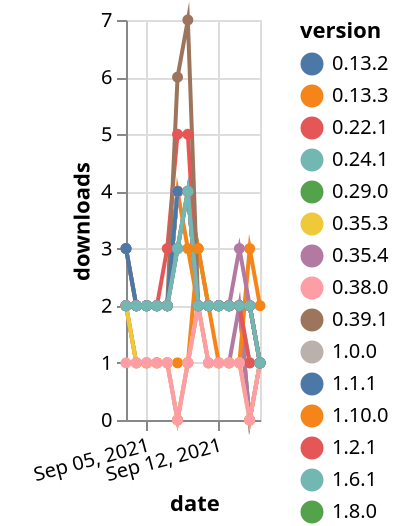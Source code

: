 {"$schema": "https://vega.github.io/schema/vega-lite/v5.json", "description": "A simple bar chart with embedded data.", "data": {"values": [{"date": "2021-09-03", "total": 2625, "delta": 2, "version": "0.35.3"}, {"date": "2021-09-04", "total": 2627, "delta": 2, "version": "0.35.3"}, {"date": "2021-09-05", "total": 2629, "delta": 2, "version": "0.35.3"}, {"date": "2021-09-06", "total": 2631, "delta": 2, "version": "0.35.3"}, {"date": "2021-09-07", "total": 2633, "delta": 2, "version": "0.35.3"}, {"date": "2021-09-08", "total": 2637, "delta": 4, "version": "0.35.3"}, {"date": "2021-09-09", "total": 2641, "delta": 4, "version": "0.35.3"}, {"date": "2021-09-10", "total": 2643, "delta": 2, "version": "0.35.3"}, {"date": "2021-09-11", "total": 2645, "delta": 2, "version": "0.35.3"}, {"date": "2021-09-12", "total": 2647, "delta": 2, "version": "0.35.3"}, {"date": "2021-09-13", "total": 2649, "delta": 2, "version": "0.35.3"}, {"date": "2021-09-14", "total": 2651, "delta": 2, "version": "0.35.3"}, {"date": "2021-09-15", "total": 2653, "delta": 2, "version": "0.35.3"}, {"date": "2021-09-16", "total": 2654, "delta": 1, "version": "0.35.3"}, {"date": "2021-09-03", "total": 3074, "delta": 2, "version": "0.13.3"}, {"date": "2021-09-04", "total": 3076, "delta": 2, "version": "0.13.3"}, {"date": "2021-09-05", "total": 3078, "delta": 2, "version": "0.13.3"}, {"date": "2021-09-06", "total": 3080, "delta": 2, "version": "0.13.3"}, {"date": "2021-09-07", "total": 3082, "delta": 2, "version": "0.13.3"}, {"date": "2021-09-08", "total": 3086, "delta": 4, "version": "0.13.3"}, {"date": "2021-09-09", "total": 3089, "delta": 3, "version": "0.13.3"}, {"date": "2021-09-10", "total": 3091, "delta": 2, "version": "0.13.3"}, {"date": "2021-09-11", "total": 3093, "delta": 2, "version": "0.13.3"}, {"date": "2021-09-12", "total": 3095, "delta": 2, "version": "0.13.3"}, {"date": "2021-09-13", "total": 3097, "delta": 2, "version": "0.13.3"}, {"date": "2021-09-14", "total": 3099, "delta": 2, "version": "0.13.3"}, {"date": "2021-09-15", "total": 3101, "delta": 2, "version": "0.13.3"}, {"date": "2021-09-16", "total": 3102, "delta": 1, "version": "0.13.3"}, {"date": "2021-09-03", "total": 2561, "delta": 2, "version": "0.29.0"}, {"date": "2021-09-04", "total": 2563, "delta": 2, "version": "0.29.0"}, {"date": "2021-09-05", "total": 2565, "delta": 2, "version": "0.29.0"}, {"date": "2021-09-06", "total": 2567, "delta": 2, "version": "0.29.0"}, {"date": "2021-09-07", "total": 2569, "delta": 2, "version": "0.29.0"}, {"date": "2021-09-08", "total": 2573, "delta": 4, "version": "0.29.0"}, {"date": "2021-09-09", "total": 2577, "delta": 4, "version": "0.29.0"}, {"date": "2021-09-10", "total": 2579, "delta": 2, "version": "0.29.0"}, {"date": "2021-09-11", "total": 2581, "delta": 2, "version": "0.29.0"}, {"date": "2021-09-12", "total": 2583, "delta": 2, "version": "0.29.0"}, {"date": "2021-09-13", "total": 2585, "delta": 2, "version": "0.29.0"}, {"date": "2021-09-14", "total": 2587, "delta": 2, "version": "0.29.0"}, {"date": "2021-09-15", "total": 2589, "delta": 2, "version": "0.29.0"}, {"date": "2021-09-16", "total": 2590, "delta": 1, "version": "0.29.0"}, {"date": "2021-09-03", "total": 3025, "delta": 2, "version": "0.13.2"}, {"date": "2021-09-04", "total": 3027, "delta": 2, "version": "0.13.2"}, {"date": "2021-09-05", "total": 3029, "delta": 2, "version": "0.13.2"}, {"date": "2021-09-06", "total": 3031, "delta": 2, "version": "0.13.2"}, {"date": "2021-09-07", "total": 3033, "delta": 2, "version": "0.13.2"}, {"date": "2021-09-08", "total": 3037, "delta": 4, "version": "0.13.2"}, {"date": "2021-09-09", "total": 3041, "delta": 4, "version": "0.13.2"}, {"date": "2021-09-10", "total": 3043, "delta": 2, "version": "0.13.2"}, {"date": "2021-09-11", "total": 3045, "delta": 2, "version": "0.13.2"}, {"date": "2021-09-12", "total": 3047, "delta": 2, "version": "0.13.2"}, {"date": "2021-09-13", "total": 3049, "delta": 2, "version": "0.13.2"}, {"date": "2021-09-14", "total": 3051, "delta": 2, "version": "0.13.2"}, {"date": "2021-09-15", "total": 3053, "delta": 2, "version": "0.13.2"}, {"date": "2021-09-16", "total": 3054, "delta": 1, "version": "0.13.2"}, {"date": "2021-09-03", "total": 2080, "delta": 2, "version": "1.6.1"}, {"date": "2021-09-04", "total": 2082, "delta": 2, "version": "1.6.1"}, {"date": "2021-09-05", "total": 2084, "delta": 2, "version": "1.6.1"}, {"date": "2021-09-06", "total": 2086, "delta": 2, "version": "1.6.1"}, {"date": "2021-09-07", "total": 2088, "delta": 2, "version": "1.6.1"}, {"date": "2021-09-08", "total": 2091, "delta": 3, "version": "1.6.1"}, {"date": "2021-09-09", "total": 2095, "delta": 4, "version": "1.6.1"}, {"date": "2021-09-10", "total": 2097, "delta": 2, "version": "1.6.1"}, {"date": "2021-09-11", "total": 2099, "delta": 2, "version": "1.6.1"}, {"date": "2021-09-12", "total": 2101, "delta": 2, "version": "1.6.1"}, {"date": "2021-09-13", "total": 2103, "delta": 2, "version": "1.6.1"}, {"date": "2021-09-14", "total": 2105, "delta": 2, "version": "1.6.1"}, {"date": "2021-09-15", "total": 2106, "delta": 1, "version": "1.6.1"}, {"date": "2021-09-16", "total": 2107, "delta": 1, "version": "1.6.1"}, {"date": "2021-09-03", "total": 2538, "delta": 3, "version": "1.8.0"}, {"date": "2021-09-04", "total": 2540, "delta": 2, "version": "1.8.0"}, {"date": "2021-09-05", "total": 2542, "delta": 2, "version": "1.8.0"}, {"date": "2021-09-06", "total": 2544, "delta": 2, "version": "1.8.0"}, {"date": "2021-09-07", "total": 2546, "delta": 2, "version": "1.8.0"}, {"date": "2021-09-08", "total": 2549, "delta": 3, "version": "1.8.0"}, {"date": "2021-09-09", "total": 2553, "delta": 4, "version": "1.8.0"}, {"date": "2021-09-10", "total": 2556, "delta": 3, "version": "1.8.0"}, {"date": "2021-09-11", "total": 2558, "delta": 2, "version": "1.8.0"}, {"date": "2021-09-12", "total": 2560, "delta": 2, "version": "1.8.0"}, {"date": "2021-09-13", "total": 2562, "delta": 2, "version": "1.8.0"}, {"date": "2021-09-14", "total": 2564, "delta": 2, "version": "1.8.0"}, {"date": "2021-09-15", "total": 2564, "delta": 0, "version": "1.8.0"}, {"date": "2021-09-16", "total": 2565, "delta": 1, "version": "1.8.0"}, {"date": "2021-09-03", "total": 3059, "delta": 3, "version": "0.22.1"}, {"date": "2021-09-04", "total": 3061, "delta": 2, "version": "0.22.1"}, {"date": "2021-09-05", "total": 3063, "delta": 2, "version": "0.22.1"}, {"date": "2021-09-06", "total": 3065, "delta": 2, "version": "0.22.1"}, {"date": "2021-09-07", "total": 3067, "delta": 2, "version": "0.22.1"}, {"date": "2021-09-08", "total": 3071, "delta": 4, "version": "0.22.1"}, {"date": "2021-09-09", "total": 3075, "delta": 4, "version": "0.22.1"}, {"date": "2021-09-10", "total": 3077, "delta": 2, "version": "0.22.1"}, {"date": "2021-09-11", "total": 3079, "delta": 2, "version": "0.22.1"}, {"date": "2021-09-12", "total": 3081, "delta": 2, "version": "0.22.1"}, {"date": "2021-09-13", "total": 3083, "delta": 2, "version": "0.22.1"}, {"date": "2021-09-14", "total": 3085, "delta": 2, "version": "0.22.1"}, {"date": "2021-09-15", "total": 3087, "delta": 2, "version": "0.22.1"}, {"date": "2021-09-16", "total": 3088, "delta": 1, "version": "0.22.1"}, {"date": "2021-09-03", "total": 201, "delta": 2, "version": "1.9.0"}, {"date": "2021-09-04", "total": 202, "delta": 1, "version": "1.9.0"}, {"date": "2021-09-05", "total": 203, "delta": 1, "version": "1.9.0"}, {"date": "2021-09-06", "total": 204, "delta": 1, "version": "1.9.0"}, {"date": "2021-09-07", "total": 205, "delta": 1, "version": "1.9.0"}, {"date": "2021-09-08", "total": 205, "delta": 0, "version": "1.9.0"}, {"date": "2021-09-09", "total": 206, "delta": 1, "version": "1.9.0"}, {"date": "2021-09-10", "total": 208, "delta": 2, "version": "1.9.0"}, {"date": "2021-09-11", "total": 209, "delta": 1, "version": "1.9.0"}, {"date": "2021-09-12", "total": 210, "delta": 1, "version": "1.9.0"}, {"date": "2021-09-13", "total": 211, "delta": 1, "version": "1.9.0"}, {"date": "2021-09-14", "total": 213, "delta": 2, "version": "1.9.0"}, {"date": "2021-09-15", "total": 213, "delta": 0, "version": "1.9.0"}, {"date": "2021-09-16", "total": 214, "delta": 1, "version": "1.9.0"}, {"date": "2021-09-03", "total": 1391, "delta": 2, "version": "1.10.0"}, {"date": "2021-09-04", "total": 1392, "delta": 1, "version": "1.10.0"}, {"date": "2021-09-05", "total": 1393, "delta": 1, "version": "1.10.0"}, {"date": "2021-09-06", "total": 1394, "delta": 1, "version": "1.10.0"}, {"date": "2021-09-07", "total": 1395, "delta": 1, "version": "1.10.0"}, {"date": "2021-09-08", "total": 1396, "delta": 1, "version": "1.10.0"}, {"date": "2021-09-09", "total": 1397, "delta": 1, "version": "1.10.0"}, {"date": "2021-09-10", "total": 1400, "delta": 3, "version": "1.10.0"}, {"date": "2021-09-11", "total": 1402, "delta": 2, "version": "1.10.0"}, {"date": "2021-09-12", "total": 1403, "delta": 1, "version": "1.10.0"}, {"date": "2021-09-13", "total": 1404, "delta": 1, "version": "1.10.0"}, {"date": "2021-09-14", "total": 1405, "delta": 1, "version": "1.10.0"}, {"date": "2021-09-15", "total": 1408, "delta": 3, "version": "1.10.0"}, {"date": "2021-09-16", "total": 1410, "delta": 2, "version": "1.10.0"}, {"date": "2021-09-03", "total": 2676, "delta": 2, "version": "1.0.0"}, {"date": "2021-09-04", "total": 2678, "delta": 2, "version": "1.0.0"}, {"date": "2021-09-05", "total": 2680, "delta": 2, "version": "1.0.0"}, {"date": "2021-09-06", "total": 2682, "delta": 2, "version": "1.0.0"}, {"date": "2021-09-07", "total": 2684, "delta": 2, "version": "1.0.0"}, {"date": "2021-09-08", "total": 2688, "delta": 4, "version": "1.0.0"}, {"date": "2021-09-09", "total": 2692, "delta": 4, "version": "1.0.0"}, {"date": "2021-09-10", "total": 2694, "delta": 2, "version": "1.0.0"}, {"date": "2021-09-11", "total": 2696, "delta": 2, "version": "1.0.0"}, {"date": "2021-09-12", "total": 2698, "delta": 2, "version": "1.0.0"}, {"date": "2021-09-13", "total": 2700, "delta": 2, "version": "1.0.0"}, {"date": "2021-09-14", "total": 2702, "delta": 2, "version": "1.0.0"}, {"date": "2021-09-15", "total": 2704, "delta": 2, "version": "1.0.0"}, {"date": "2021-09-16", "total": 2705, "delta": 1, "version": "1.0.0"}, {"date": "2021-09-03", "total": 255, "delta": 2, "version": "1.8.1"}, {"date": "2021-09-04", "total": 256, "delta": 1, "version": "1.8.1"}, {"date": "2021-09-05", "total": 257, "delta": 1, "version": "1.8.1"}, {"date": "2021-09-06", "total": 258, "delta": 1, "version": "1.8.1"}, {"date": "2021-09-07", "total": 259, "delta": 1, "version": "1.8.1"}, {"date": "2021-09-08", "total": 259, "delta": 0, "version": "1.8.1"}, {"date": "2021-09-09", "total": 260, "delta": 1, "version": "1.8.1"}, {"date": "2021-09-10", "total": 262, "delta": 2, "version": "1.8.1"}, {"date": "2021-09-11", "total": 263, "delta": 1, "version": "1.8.1"}, {"date": "2021-09-12", "total": 264, "delta": 1, "version": "1.8.1"}, {"date": "2021-09-13", "total": 265, "delta": 1, "version": "1.8.1"}, {"date": "2021-09-14", "total": 266, "delta": 1, "version": "1.8.1"}, {"date": "2021-09-15", "total": 266, "delta": 0, "version": "1.8.1"}, {"date": "2021-09-16", "total": 267, "delta": 1, "version": "1.8.1"}, {"date": "2021-09-03", "total": 2679, "delta": 2, "version": "0.38.0"}, {"date": "2021-09-04", "total": 2681, "delta": 2, "version": "0.38.0"}, {"date": "2021-09-05", "total": 2683, "delta": 2, "version": "0.38.0"}, {"date": "2021-09-06", "total": 2685, "delta": 2, "version": "0.38.0"}, {"date": "2021-09-07", "total": 2687, "delta": 2, "version": "0.38.0"}, {"date": "2021-09-08", "total": 2691, "delta": 4, "version": "0.38.0"}, {"date": "2021-09-09", "total": 2695, "delta": 4, "version": "0.38.0"}, {"date": "2021-09-10", "total": 2697, "delta": 2, "version": "0.38.0"}, {"date": "2021-09-11", "total": 2699, "delta": 2, "version": "0.38.0"}, {"date": "2021-09-12", "total": 2701, "delta": 2, "version": "0.38.0"}, {"date": "2021-09-13", "total": 2703, "delta": 2, "version": "0.38.0"}, {"date": "2021-09-14", "total": 2705, "delta": 2, "version": "0.38.0"}, {"date": "2021-09-15", "total": 2707, "delta": 2, "version": "0.38.0"}, {"date": "2021-09-16", "total": 2708, "delta": 1, "version": "0.38.0"}, {"date": "2021-09-03", "total": 3563, "delta": 2, "version": "1.2.1"}, {"date": "2021-09-04", "total": 3565, "delta": 2, "version": "1.2.1"}, {"date": "2021-09-05", "total": 3567, "delta": 2, "version": "1.2.1"}, {"date": "2021-09-06", "total": 3569, "delta": 2, "version": "1.2.1"}, {"date": "2021-09-07", "total": 3572, "delta": 3, "version": "1.2.1"}, {"date": "2021-09-08", "total": 3577, "delta": 5, "version": "1.2.1"}, {"date": "2021-09-09", "total": 3582, "delta": 5, "version": "1.2.1"}, {"date": "2021-09-10", "total": 3584, "delta": 2, "version": "1.2.1"}, {"date": "2021-09-11", "total": 3586, "delta": 2, "version": "1.2.1"}, {"date": "2021-09-12", "total": 3588, "delta": 2, "version": "1.2.1"}, {"date": "2021-09-13", "total": 3590, "delta": 2, "version": "1.2.1"}, {"date": "2021-09-14", "total": 3592, "delta": 2, "version": "1.2.1"}, {"date": "2021-09-15", "total": 3593, "delta": 1, "version": "1.2.1"}, {"date": "2021-09-16", "total": 3594, "delta": 1, "version": "1.2.1"}, {"date": "2021-09-03", "total": 219, "delta": 1, "version": "1.9.1"}, {"date": "2021-09-04", "total": 220, "delta": 1, "version": "1.9.1"}, {"date": "2021-09-05", "total": 221, "delta": 1, "version": "1.9.1"}, {"date": "2021-09-06", "total": 222, "delta": 1, "version": "1.9.1"}, {"date": "2021-09-07", "total": 223, "delta": 1, "version": "1.9.1"}, {"date": "2021-09-08", "total": 223, "delta": 0, "version": "1.9.1"}, {"date": "2021-09-09", "total": 224, "delta": 1, "version": "1.9.1"}, {"date": "2021-09-10", "total": 226, "delta": 2, "version": "1.9.1"}, {"date": "2021-09-11", "total": 227, "delta": 1, "version": "1.9.1"}, {"date": "2021-09-12", "total": 228, "delta": 1, "version": "1.9.1"}, {"date": "2021-09-13", "total": 229, "delta": 1, "version": "1.9.1"}, {"date": "2021-09-14", "total": 230, "delta": 1, "version": "1.9.1"}, {"date": "2021-09-15", "total": 230, "delta": 0, "version": "1.9.1"}, {"date": "2021-09-16", "total": 231, "delta": 1, "version": "1.9.1"}, {"date": "2021-09-03", "total": 3332, "delta": 2, "version": "0.39.1"}, {"date": "2021-09-04", "total": 3334, "delta": 2, "version": "0.39.1"}, {"date": "2021-09-05", "total": 3336, "delta": 2, "version": "0.39.1"}, {"date": "2021-09-06", "total": 3338, "delta": 2, "version": "0.39.1"}, {"date": "2021-09-07", "total": 3340, "delta": 2, "version": "0.39.1"}, {"date": "2021-09-08", "total": 3346, "delta": 6, "version": "0.39.1"}, {"date": "2021-09-09", "total": 3353, "delta": 7, "version": "0.39.1"}, {"date": "2021-09-10", "total": 3355, "delta": 2, "version": "0.39.1"}, {"date": "2021-09-11", "total": 3357, "delta": 2, "version": "0.39.1"}, {"date": "2021-09-12", "total": 3359, "delta": 2, "version": "0.39.1"}, {"date": "2021-09-13", "total": 3361, "delta": 2, "version": "0.39.1"}, {"date": "2021-09-14", "total": 3363, "delta": 2, "version": "0.39.1"}, {"date": "2021-09-15", "total": 3365, "delta": 2, "version": "0.39.1"}, {"date": "2021-09-16", "total": 3366, "delta": 1, "version": "0.39.1"}, {"date": "2021-09-03", "total": 2694, "delta": 3, "version": "1.1.1"}, {"date": "2021-09-04", "total": 2696, "delta": 2, "version": "1.1.1"}, {"date": "2021-09-05", "total": 2698, "delta": 2, "version": "1.1.1"}, {"date": "2021-09-06", "total": 2700, "delta": 2, "version": "1.1.1"}, {"date": "2021-09-07", "total": 2702, "delta": 2, "version": "1.1.1"}, {"date": "2021-09-08", "total": 2706, "delta": 4, "version": "1.1.1"}, {"date": "2021-09-09", "total": 2710, "delta": 4, "version": "1.1.1"}, {"date": "2021-09-10", "total": 2712, "delta": 2, "version": "1.1.1"}, {"date": "2021-09-11", "total": 2714, "delta": 2, "version": "1.1.1"}, {"date": "2021-09-12", "total": 2716, "delta": 2, "version": "1.1.1"}, {"date": "2021-09-13", "total": 2718, "delta": 2, "version": "1.1.1"}, {"date": "2021-09-14", "total": 2720, "delta": 2, "version": "1.1.1"}, {"date": "2021-09-15", "total": 2722, "delta": 2, "version": "1.1.1"}, {"date": "2021-09-16", "total": 2723, "delta": 1, "version": "1.1.1"}, {"date": "2021-09-03", "total": 2559, "delta": 2, "version": "0.35.4"}, {"date": "2021-09-04", "total": 2561, "delta": 2, "version": "0.35.4"}, {"date": "2021-09-05", "total": 2563, "delta": 2, "version": "0.35.4"}, {"date": "2021-09-06", "total": 2565, "delta": 2, "version": "0.35.4"}, {"date": "2021-09-07", "total": 2567, "delta": 2, "version": "0.35.4"}, {"date": "2021-09-08", "total": 2570, "delta": 3, "version": "0.35.4"}, {"date": "2021-09-09", "total": 2574, "delta": 4, "version": "0.35.4"}, {"date": "2021-09-10", "total": 2576, "delta": 2, "version": "0.35.4"}, {"date": "2021-09-11", "total": 2578, "delta": 2, "version": "0.35.4"}, {"date": "2021-09-12", "total": 2580, "delta": 2, "version": "0.35.4"}, {"date": "2021-09-13", "total": 2582, "delta": 2, "version": "0.35.4"}, {"date": "2021-09-14", "total": 2585, "delta": 3, "version": "0.35.4"}, {"date": "2021-09-15", "total": 2587, "delta": 2, "version": "0.35.4"}, {"date": "2021-09-16", "total": 2588, "delta": 1, "version": "0.35.4"}, {"date": "2021-09-03", "total": 3046, "delta": 2, "version": "0.24.1"}, {"date": "2021-09-04", "total": 3048, "delta": 2, "version": "0.24.1"}, {"date": "2021-09-05", "total": 3050, "delta": 2, "version": "0.24.1"}, {"date": "2021-09-06", "total": 3052, "delta": 2, "version": "0.24.1"}, {"date": "2021-09-07", "total": 3054, "delta": 2, "version": "0.24.1"}, {"date": "2021-09-08", "total": 3057, "delta": 3, "version": "0.24.1"}, {"date": "2021-09-09", "total": 3061, "delta": 4, "version": "0.24.1"}, {"date": "2021-09-10", "total": 3063, "delta": 2, "version": "0.24.1"}, {"date": "2021-09-11", "total": 3065, "delta": 2, "version": "0.24.1"}, {"date": "2021-09-12", "total": 3067, "delta": 2, "version": "0.24.1"}, {"date": "2021-09-13", "total": 3069, "delta": 2, "version": "0.24.1"}, {"date": "2021-09-14", "total": 3071, "delta": 2, "version": "0.24.1"}, {"date": "2021-09-15", "total": 3073, "delta": 2, "version": "0.24.1"}, {"date": "2021-09-16", "total": 3074, "delta": 1, "version": "0.24.1"}]}, "width": "container", "mark": {"type": "line", "point": {"filled": true}}, "encoding": {"x": {"field": "date", "type": "temporal", "timeUnit": "yearmonthdate", "title": "date", "axis": {"labelAngle": -15}}, "y": {"field": "delta", "type": "quantitative", "title": "downloads"}, "color": {"field": "version", "type": "nominal"}, "tooltip": {"field": "delta"}}}